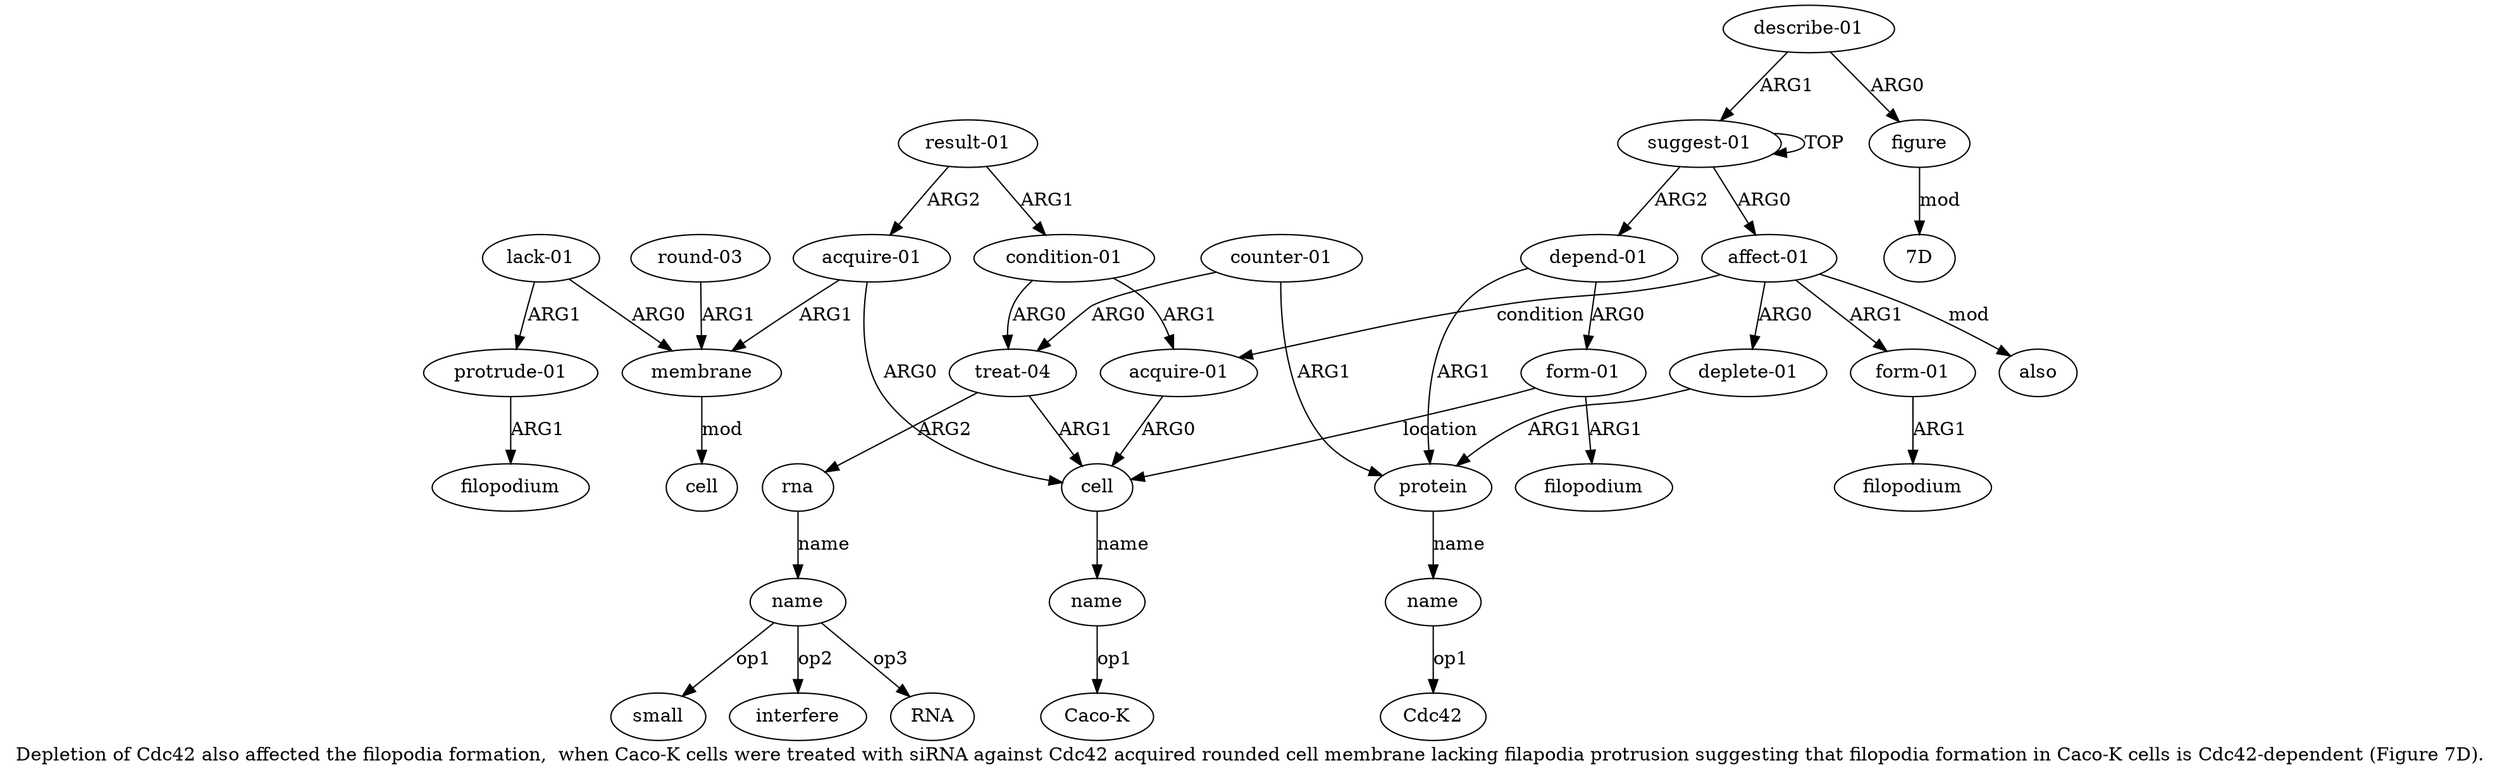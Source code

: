 digraph  {
	graph [label="Depletion of Cdc42 also affected the filopodia formation,  when Caco-K cells were treated with siRNA against Cdc42 acquired rounded \
cell membrane lacking filapodia protrusion suggesting that filopodia formation in Caco-K cells is Cdc42-dependent (Figure 7D)."];
	node [label="\N"];
	a20	 [color=black,
		gold_ind=20,
		gold_label=cell,
		label=cell,
		test_ind=20,
		test_label=cell];
	a21	 [color=black,
		gold_ind=21,
		gold_label="lack-01",
		label="lack-01",
		test_ind=21,
		test_label="lack-01"];
	a22	 [color=black,
		gold_ind=22,
		gold_label="protrude-01",
		label="protrude-01",
		test_ind=22,
		test_label="protrude-01"];
	a21 -> a22 [key=0,
	color=black,
	gold_label=ARG1,
	label=ARG1,
	test_label=ARG1];
a18 [color=black,
	gold_ind=18,
	gold_label=membrane,
	label=membrane,
	test_ind=18,
	test_label=membrane];
a21 -> a18 [key=0,
color=black,
gold_label=ARG0,
label=ARG0,
test_label=ARG0];
a23 [color=black,
gold_ind=23,
gold_label=filopodium,
label=filopodium,
test_ind=23,
test_label=filopodium];
a22 -> a23 [key=0,
color=black,
gold_label=ARG1,
label=ARG1,
test_label=ARG1];
a24 [color=black,
gold_ind=24,
gold_label="depend-01",
label="depend-01",
test_ind=24,
test_label="depend-01"];
a25 [color=black,
gold_ind=25,
gold_label="form-01",
label="form-01",
test_ind=25,
test_label="form-01"];
a24 -> a25 [key=0,
color=black,
gold_label=ARG0,
label=ARG0,
test_label=ARG0];
a3 [color=black,
gold_ind=3,
gold_label=protein,
label=protein,
test_ind=3,
test_label=protein];
a24 -> a3 [key=0,
color=black,
gold_label=ARG1,
label=ARG1,
test_label=ARG1];
a26 [color=black,
gold_ind=26,
gold_label=filopodium,
label=filopodium,
test_ind=26,
test_label=filopodium];
a25 -> a26 [key=0,
color=black,
gold_label=ARG1,
label=ARG1,
test_label=ARG1];
a9 [color=black,
gold_ind=9,
gold_label=cell,
label=cell,
test_ind=9,
test_label=cell];
a25 -> a9 [key=0,
color=black,
gold_label=location,
label=location,
test_label=location];
a27 [color=black,
gold_ind=27,
gold_label="describe-01",
label="describe-01",
test_ind=27,
test_label="describe-01"];
a28 [color=black,
gold_ind=28,
gold_label=figure,
label=figure,
test_ind=28,
test_label=figure];
a27 -> a28 [key=0,
color=black,
gold_label=ARG0,
label=ARG0,
test_label=ARG0];
a0 [color=black,
gold_ind=0,
gold_label="suggest-01",
label="suggest-01",
test_ind=0,
test_label="suggest-01"];
a27 -> a0 [key=0,
color=black,
gold_label=ARG1,
label=ARG1,
test_label=ARG1];
"a28 7D" [color=black,
gold_ind=-1,
gold_label="7D",
label="7D",
test_ind=-1,
test_label="7D"];
a28 -> "a28 7D" [key=0,
color=black,
gold_label=mod,
label=mod,
test_label=mod];
"a14 RNA" [color=black,
gold_ind=-1,
gold_label=RNA,
label=RNA,
test_ind=-1,
test_label=RNA];
"a14 small" [color=black,
gold_ind=-1,
gold_label=small,
label=small,
test_ind=-1,
test_label=small];
"a14 interfere" [color=black,
gold_ind=-1,
gold_label=interfere,
label=interfere,
test_ind=-1,
test_label=interfere];
a15 [color=black,
gold_ind=15,
gold_label="counter-01",
label="counter-01",
test_ind=15,
test_label="counter-01"];
a12 [color=black,
gold_ind=12,
gold_label="treat-04",
label="treat-04",
test_ind=12,
test_label="treat-04"];
a15 -> a12 [key=0,
color=black,
gold_label=ARG0,
label=ARG0,
test_label=ARG0];
a15 -> a3 [key=0,
color=black,
gold_label=ARG1,
label=ARG1,
test_label=ARG1];
a14 [color=black,
gold_ind=14,
gold_label=name,
label=name,
test_ind=14,
test_label=name];
a14 -> "a14 RNA" [key=0,
color=black,
gold_label=op3,
label=op3,
test_label=op3];
a14 -> "a14 small" [key=0,
color=black,
gold_label=op1,
label=op1,
test_label=op1];
a14 -> "a14 interfere" [key=0,
color=black,
gold_label=op2,
label=op2,
test_label=op2];
a17 [color=black,
gold_ind=17,
gold_label="acquire-01",
label="acquire-01",
test_ind=17,
test_label="acquire-01"];
a17 -> a18 [key=0,
color=black,
gold_label=ARG1,
label=ARG1,
test_label=ARG1];
a17 -> a9 [key=0,
color=black,
gold_label=ARG0,
label=ARG0,
test_label=ARG0];
a16 [color=black,
gold_ind=16,
gold_label="result-01",
label="result-01",
test_ind=16,
test_label="result-01"];
a16 -> a17 [key=0,
color=black,
gold_label=ARG2,
label=ARG2,
test_label=ARG2];
a11 [color=black,
gold_ind=11,
gold_label="condition-01",
label="condition-01",
test_ind=11,
test_label="condition-01"];
a16 -> a11 [key=0,
color=black,
gold_label=ARG1,
label=ARG1,
test_label=ARG1];
a11 -> a12 [key=0,
color=black,
gold_label=ARG0,
label=ARG0,
test_label=ARG0];
a8 [color=black,
gold_ind=8,
gold_label="acquire-01",
label="acquire-01",
test_ind=8,
test_label="acquire-01"];
a11 -> a8 [key=0,
color=black,
gold_label=ARG1,
label=ARG1,
test_label=ARG1];
a10 [color=black,
gold_ind=10,
gold_label=name,
label=name,
test_ind=10,
test_label=name];
"a10 Caco-K" [color=black,
gold_ind=-1,
gold_label="Caco-K",
label="Caco-K",
test_ind=-1,
test_label="Caco-K"];
a10 -> "a10 Caco-K" [key=0,
color=black,
gold_label=op1,
label=op1,
test_label=op1];
a13 [color=black,
gold_ind=13,
gold_label=rna,
label=rna,
test_ind=13,
test_label=rna];
a13 -> a14 [key=0,
color=black,
gold_label=name,
label=name,
test_label=name];
a12 -> a13 [key=0,
color=black,
gold_label=ARG2,
label=ARG2,
test_label=ARG2];
a12 -> a9 [key=0,
color=black,
gold_label=ARG1,
label=ARG1,
test_label=ARG1];
a19 [color=black,
gold_ind=19,
gold_label="round-03",
label="round-03",
test_ind=19,
test_label="round-03"];
a19 -> a18 [key=0,
color=black,
gold_label=ARG1,
label=ARG1,
test_label=ARG1];
a18 -> a20 [key=0,
color=black,
gold_label=mod,
label=mod,
test_label=mod];
"a4 Cdc42" [color=black,
gold_ind=-1,
gold_label=Cdc42,
label=Cdc42,
test_ind=-1,
test_label=Cdc42];
a1 [color=black,
gold_ind=1,
gold_label="affect-01",
label="affect-01",
test_ind=1,
test_label="affect-01"];
a2 [color=black,
gold_ind=2,
gold_label="deplete-01",
label="deplete-01",
test_ind=2,
test_label="deplete-01"];
a1 -> a2 [key=0,
color=black,
gold_label=ARG0,
label=ARG0,
test_label=ARG0];
a5 [color=black,
gold_ind=5,
gold_label="form-01",
label="form-01",
test_ind=5,
test_label="form-01"];
a1 -> a5 [key=0,
color=black,
gold_label=ARG1,
label=ARG1,
test_label=ARG1];
a7 [color=black,
gold_ind=7,
gold_label=also,
label=also,
test_ind=7,
test_label=also];
a1 -> a7 [key=0,
color=black,
gold_label=mod,
label=mod,
test_label=mod];
a1 -> a8 [key=0,
color=black,
gold_label=condition,
label=condition,
test_label=condition];
a0 -> a24 [key=0,
color=black,
gold_label=ARG2,
label=ARG2,
test_label=ARG2];
a0 -> a1 [key=0,
color=black,
gold_label=ARG0,
label=ARG0,
test_label=ARG0];
a0 -> a0 [key=0,
color=black,
gold_label=TOP,
label=TOP,
test_label=TOP];
a4 [color=black,
gold_ind=4,
gold_label=name,
label=name,
test_ind=4,
test_label=name];
a3 -> a4 [key=0,
color=black,
gold_label=name,
label=name,
test_label=name];
a2 -> a3 [key=0,
color=black,
gold_label=ARG1,
label=ARG1,
test_label=ARG1];
a6 [color=black,
gold_ind=6,
gold_label=filopodium,
label=filopodium,
test_ind=6,
test_label=filopodium];
a5 -> a6 [key=0,
color=black,
gold_label=ARG1,
label=ARG1,
test_label=ARG1];
a4 -> "a4 Cdc42" [key=0,
color=black,
gold_label=op1,
label=op1,
test_label=op1];
a9 -> a10 [key=0,
color=black,
gold_label=name,
label=name,
test_label=name];
a8 -> a9 [key=0,
color=black,
gold_label=ARG0,
label=ARG0,
test_label=ARG0];
}
